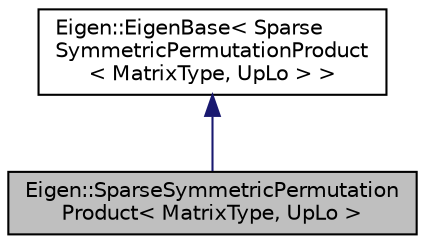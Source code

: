 digraph "Eigen::SparseSymmetricPermutationProduct&lt; MatrixType, UpLo &gt;"
{
  edge [fontname="Helvetica",fontsize="10",labelfontname="Helvetica",labelfontsize="10"];
  node [fontname="Helvetica",fontsize="10",shape=record];
  Node1 [label="Eigen::SparseSymmetricPermutation\lProduct\< MatrixType, UpLo \>",height=0.2,width=0.4,color="black", fillcolor="grey75", style="filled" fontcolor="black"];
  Node2 -> Node1 [dir="back",color="midnightblue",fontsize="10",style="solid",fontname="Helvetica"];
  Node2 [label="Eigen::EigenBase\< Sparse\lSymmetricPermutationProduct\l\< MatrixType, UpLo \> \>",height=0.2,width=0.4,color="black", fillcolor="white", style="filled",URL="$structEigen_1_1EigenBase.html"];
}
